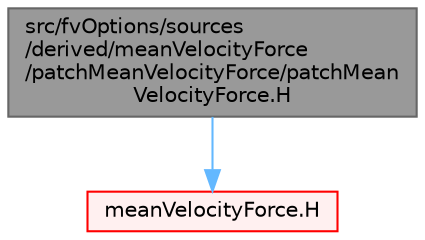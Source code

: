 digraph "src/fvOptions/sources/derived/meanVelocityForce/patchMeanVelocityForce/patchMeanVelocityForce.H"
{
 // LATEX_PDF_SIZE
  bgcolor="transparent";
  edge [fontname=Helvetica,fontsize=10,labelfontname=Helvetica,labelfontsize=10];
  node [fontname=Helvetica,fontsize=10,shape=box,height=0.2,width=0.4];
  Node1 [id="Node000001",label="src/fvOptions/sources\l/derived/meanVelocityForce\l/patchMeanVelocityForce/patchMean\lVelocityForce.H",height=0.2,width=0.4,color="gray40", fillcolor="grey60", style="filled", fontcolor="black",tooltip=" "];
  Node1 -> Node2 [id="edge1_Node000001_Node000002",color="steelblue1",style="solid",tooltip=" "];
  Node2 [id="Node000002",label="meanVelocityForce.H",height=0.2,width=0.4,color="red", fillcolor="#FFF0F0", style="filled",URL="$meanVelocityForce_8H.html",tooltip=" "];
}
